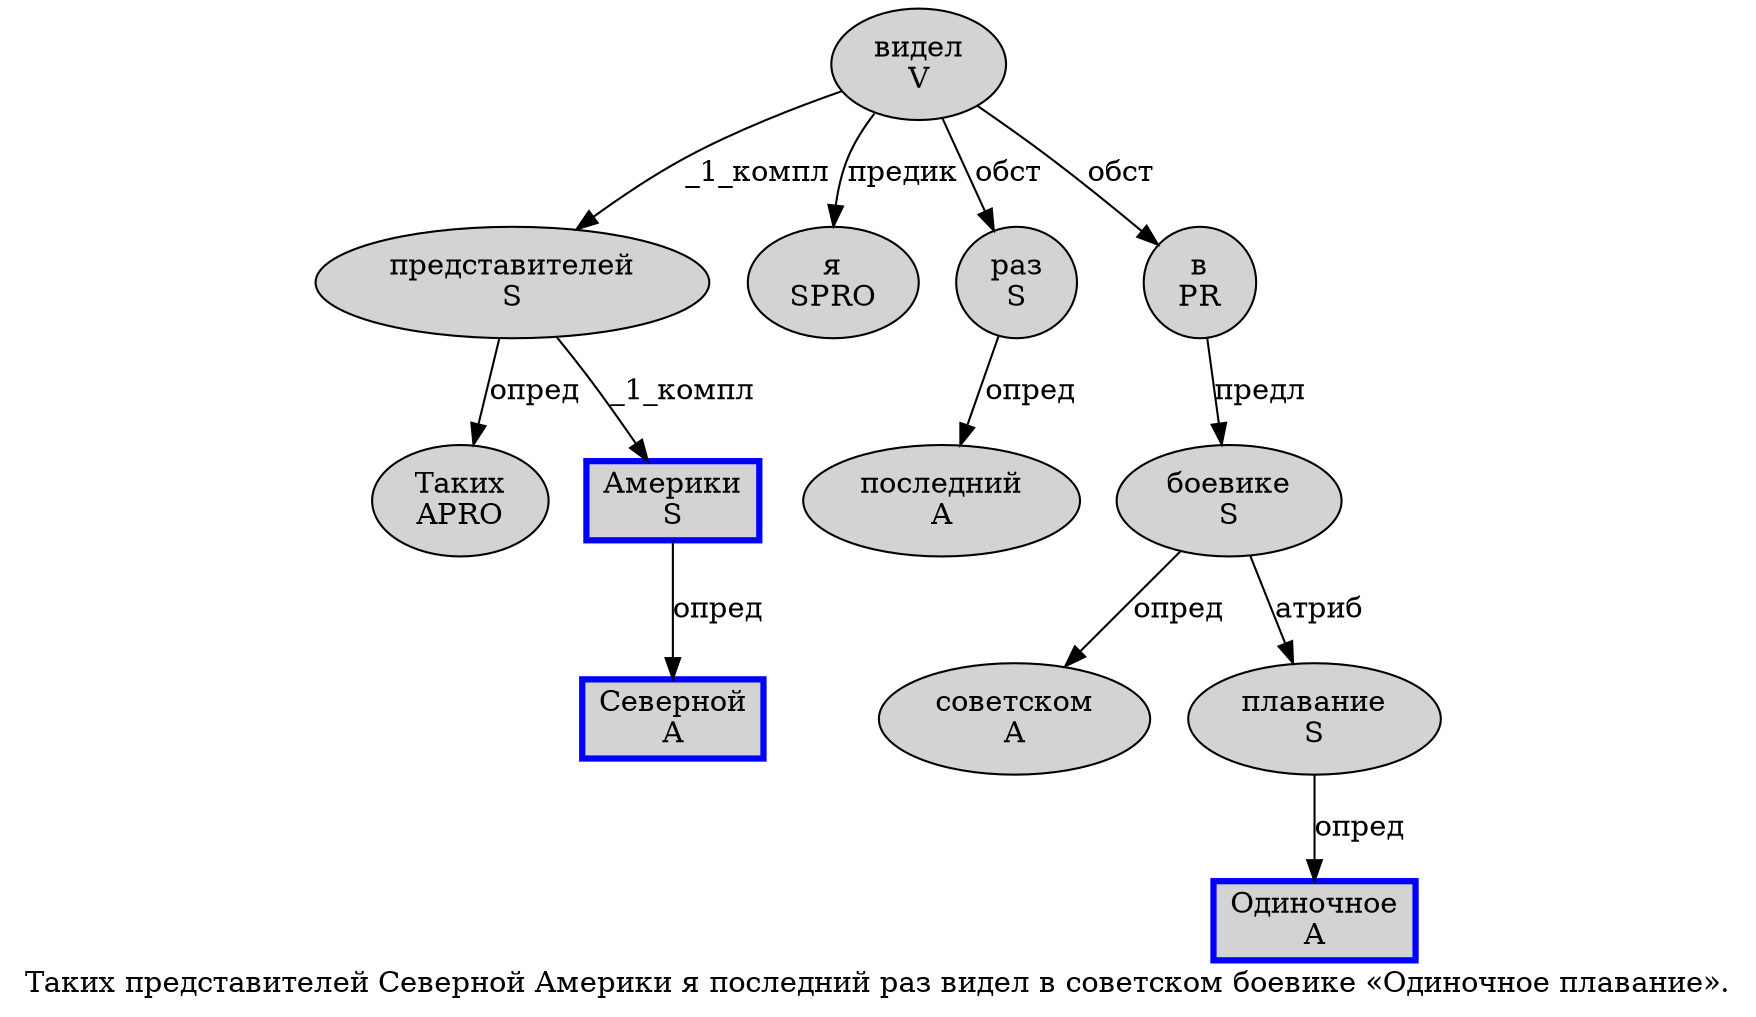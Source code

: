 digraph SENTENCE_3566 {
	graph [label="Таких представителей Северной Америки я последний раз видел в советском боевике «Одиночное плавание»."]
	node [style=filled]
		0 [label="Таких
APRO" color="" fillcolor=lightgray penwidth=1 shape=ellipse]
		1 [label="представителей
S" color="" fillcolor=lightgray penwidth=1 shape=ellipse]
		2 [label="Северной
A" color=blue fillcolor=lightgray penwidth=3 shape=box]
		3 [label="Америки
S" color=blue fillcolor=lightgray penwidth=3 shape=box]
		4 [label="я
SPRO" color="" fillcolor=lightgray penwidth=1 shape=ellipse]
		5 [label="последний
A" color="" fillcolor=lightgray penwidth=1 shape=ellipse]
		6 [label="раз
S" color="" fillcolor=lightgray penwidth=1 shape=ellipse]
		7 [label="видел
V" color="" fillcolor=lightgray penwidth=1 shape=ellipse]
		8 [label="в
PR" color="" fillcolor=lightgray penwidth=1 shape=ellipse]
		9 [label="советском
A" color="" fillcolor=lightgray penwidth=1 shape=ellipse]
		10 [label="боевике
S" color="" fillcolor=lightgray penwidth=1 shape=ellipse]
		12 [label="Одиночное
A" color=blue fillcolor=lightgray penwidth=3 shape=box]
		13 [label="плавание
S" color="" fillcolor=lightgray penwidth=1 shape=ellipse]
			10 -> 9 [label="опред"]
			10 -> 13 [label="атриб"]
			7 -> 1 [label="_1_компл"]
			7 -> 4 [label="предик"]
			7 -> 6 [label="обст"]
			7 -> 8 [label="обст"]
			13 -> 12 [label="опред"]
			8 -> 10 [label="предл"]
			6 -> 5 [label="опред"]
			3 -> 2 [label="опред"]
			1 -> 0 [label="опред"]
			1 -> 3 [label="_1_компл"]
}